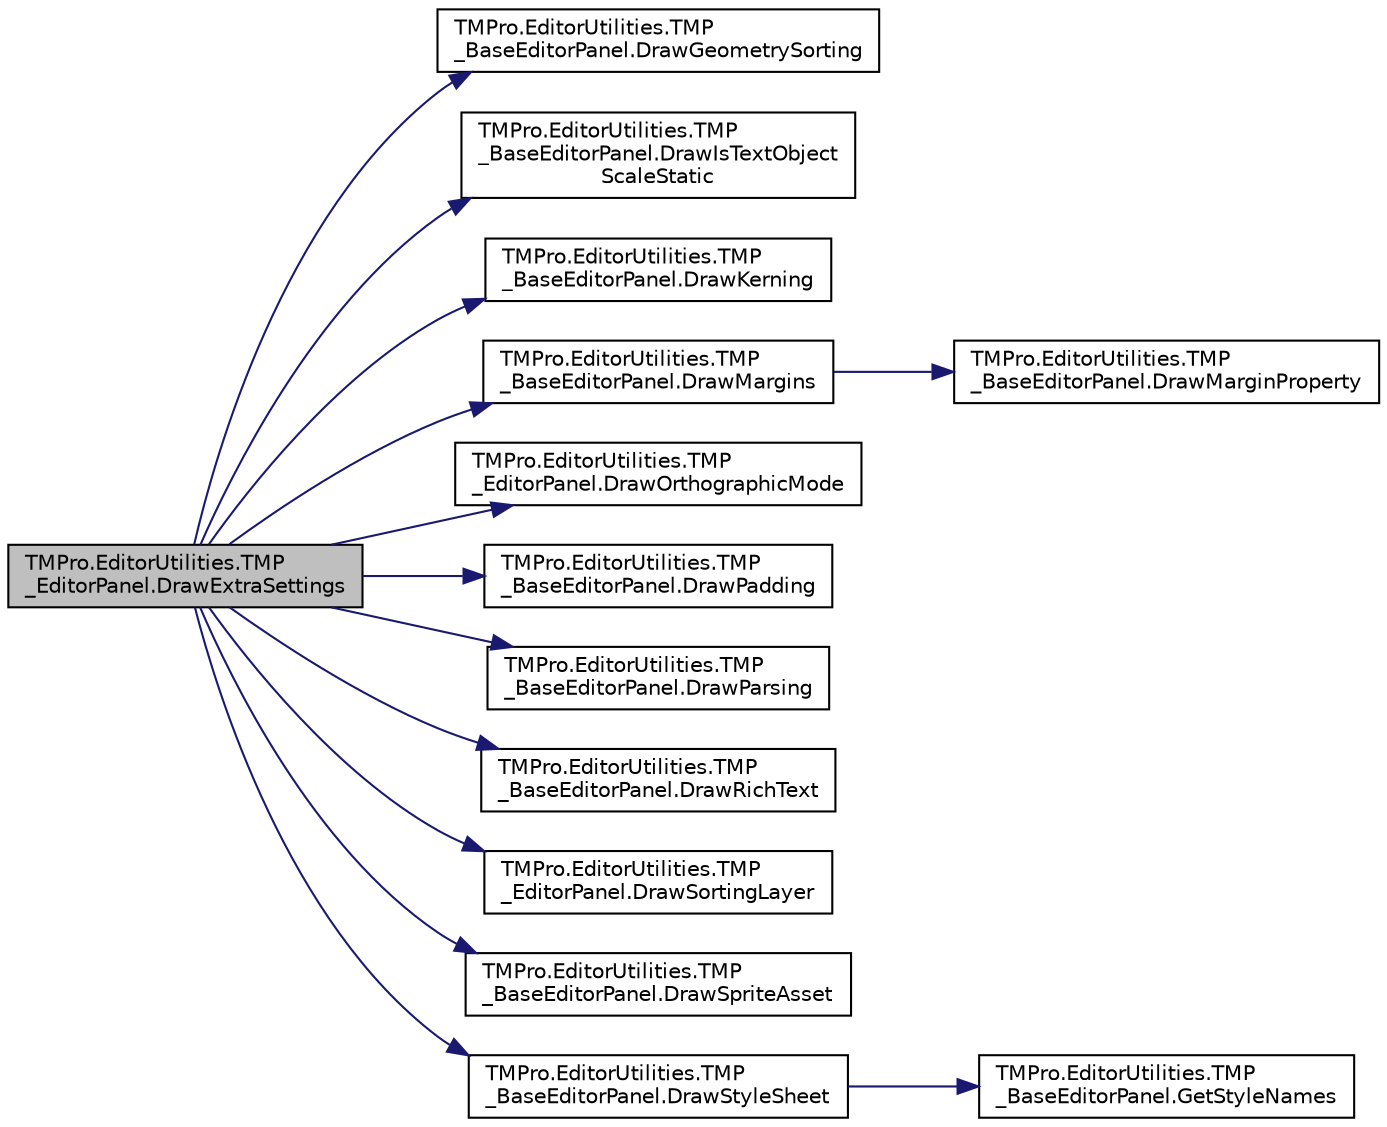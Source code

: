 digraph "TMPro.EditorUtilities.TMP_EditorPanel.DrawExtraSettings"
{
 // LATEX_PDF_SIZE
  edge [fontname="Helvetica",fontsize="10",labelfontname="Helvetica",labelfontsize="10"];
  node [fontname="Helvetica",fontsize="10",shape=record];
  rankdir="LR";
  Node1 [label="TMPro.EditorUtilities.TMP\l_EditorPanel.DrawExtraSettings",height=0.2,width=0.4,color="black", fillcolor="grey75", style="filled", fontcolor="black",tooltip=" "];
  Node1 -> Node2 [color="midnightblue",fontsize="10",style="solid",fontname="Helvetica"];
  Node2 [label="TMPro.EditorUtilities.TMP\l_BaseEditorPanel.DrawGeometrySorting",height=0.2,width=0.4,color="black", fillcolor="white", style="filled",URL="$class_t_m_pro_1_1_editor_utilities_1_1_t_m_p___base_editor_panel.html#a585170858dbbb92e0e09828c06798fc0",tooltip=" "];
  Node1 -> Node3 [color="midnightblue",fontsize="10",style="solid",fontname="Helvetica"];
  Node3 [label="TMPro.EditorUtilities.TMP\l_BaseEditorPanel.DrawIsTextObject\lScaleStatic",height=0.2,width=0.4,color="black", fillcolor="white", style="filled",URL="$class_t_m_pro_1_1_editor_utilities_1_1_t_m_p___base_editor_panel.html#abf4cebbc2438a1d7929f2cf20f27e91a",tooltip=" "];
  Node1 -> Node4 [color="midnightblue",fontsize="10",style="solid",fontname="Helvetica"];
  Node4 [label="TMPro.EditorUtilities.TMP\l_BaseEditorPanel.DrawKerning",height=0.2,width=0.4,color="black", fillcolor="white", style="filled",URL="$class_t_m_pro_1_1_editor_utilities_1_1_t_m_p___base_editor_panel.html#a7a801b12cf3a9d08b0a2c19e450b3713",tooltip=" "];
  Node1 -> Node5 [color="midnightblue",fontsize="10",style="solid",fontname="Helvetica"];
  Node5 [label="TMPro.EditorUtilities.TMP\l_BaseEditorPanel.DrawMargins",height=0.2,width=0.4,color="black", fillcolor="white", style="filled",URL="$class_t_m_pro_1_1_editor_utilities_1_1_t_m_p___base_editor_panel.html#abbf85a27920dd905ebe05c05c8bc0af8",tooltip=" "];
  Node5 -> Node6 [color="midnightblue",fontsize="10",style="solid",fontname="Helvetica"];
  Node6 [label="TMPro.EditorUtilities.TMP\l_BaseEditorPanel.DrawMarginProperty",height=0.2,width=0.4,color="black", fillcolor="white", style="filled",URL="$class_t_m_pro_1_1_editor_utilities_1_1_t_m_p___base_editor_panel.html#af44c33a23c1dc0d7821d96be352c8d56",tooltip=" "];
  Node1 -> Node7 [color="midnightblue",fontsize="10",style="solid",fontname="Helvetica"];
  Node7 [label="TMPro.EditorUtilities.TMP\l_EditorPanel.DrawOrthographicMode",height=0.2,width=0.4,color="black", fillcolor="white", style="filled",URL="$class_t_m_pro_1_1_editor_utilities_1_1_t_m_p___editor_panel.html#a8a7a662c7d2669cf4dd04c7f51d849eb",tooltip=" "];
  Node1 -> Node8 [color="midnightblue",fontsize="10",style="solid",fontname="Helvetica"];
  Node8 [label="TMPro.EditorUtilities.TMP\l_BaseEditorPanel.DrawPadding",height=0.2,width=0.4,color="black", fillcolor="white", style="filled",URL="$class_t_m_pro_1_1_editor_utilities_1_1_t_m_p___base_editor_panel.html#ac66e725c1c635a3c2c301bc3f741f8b8",tooltip=" "];
  Node1 -> Node9 [color="midnightblue",fontsize="10",style="solid",fontname="Helvetica"];
  Node9 [label="TMPro.EditorUtilities.TMP\l_BaseEditorPanel.DrawParsing",height=0.2,width=0.4,color="black", fillcolor="white", style="filled",URL="$class_t_m_pro_1_1_editor_utilities_1_1_t_m_p___base_editor_panel.html#a26fbb356584983194be6c3251088d033",tooltip=" "];
  Node1 -> Node10 [color="midnightblue",fontsize="10",style="solid",fontname="Helvetica"];
  Node10 [label="TMPro.EditorUtilities.TMP\l_BaseEditorPanel.DrawRichText",height=0.2,width=0.4,color="black", fillcolor="white", style="filled",URL="$class_t_m_pro_1_1_editor_utilities_1_1_t_m_p___base_editor_panel.html#ab0c714c3b42cc58446443353f51f54c5",tooltip=" "];
  Node1 -> Node11 [color="midnightblue",fontsize="10",style="solid",fontname="Helvetica"];
  Node11 [label="TMPro.EditorUtilities.TMP\l_EditorPanel.DrawSortingLayer",height=0.2,width=0.4,color="black", fillcolor="white", style="filled",URL="$class_t_m_pro_1_1_editor_utilities_1_1_t_m_p___editor_panel.html#ae44125d3f3abe73058d2f3309d1585c4",tooltip=" "];
  Node1 -> Node12 [color="midnightblue",fontsize="10",style="solid",fontname="Helvetica"];
  Node12 [label="TMPro.EditorUtilities.TMP\l_BaseEditorPanel.DrawSpriteAsset",height=0.2,width=0.4,color="black", fillcolor="white", style="filled",URL="$class_t_m_pro_1_1_editor_utilities_1_1_t_m_p___base_editor_panel.html#ad5953c50fa4e149757cdf93769023a49",tooltip=" "];
  Node1 -> Node13 [color="midnightblue",fontsize="10",style="solid",fontname="Helvetica"];
  Node13 [label="TMPro.EditorUtilities.TMP\l_BaseEditorPanel.DrawStyleSheet",height=0.2,width=0.4,color="black", fillcolor="white", style="filled",URL="$class_t_m_pro_1_1_editor_utilities_1_1_t_m_p___base_editor_panel.html#a9229f6798cf3022fb29ade35a32de9e4",tooltip=" "];
  Node13 -> Node14 [color="midnightblue",fontsize="10",style="solid",fontname="Helvetica"];
  Node14 [label="TMPro.EditorUtilities.TMP\l_BaseEditorPanel.GetStyleNames",height=0.2,width=0.4,color="black", fillcolor="white", style="filled",URL="$class_t_m_pro_1_1_editor_utilities_1_1_t_m_p___base_editor_panel.html#ade1813fb090642a7bb113ccb11c8c427",tooltip=" "];
}
